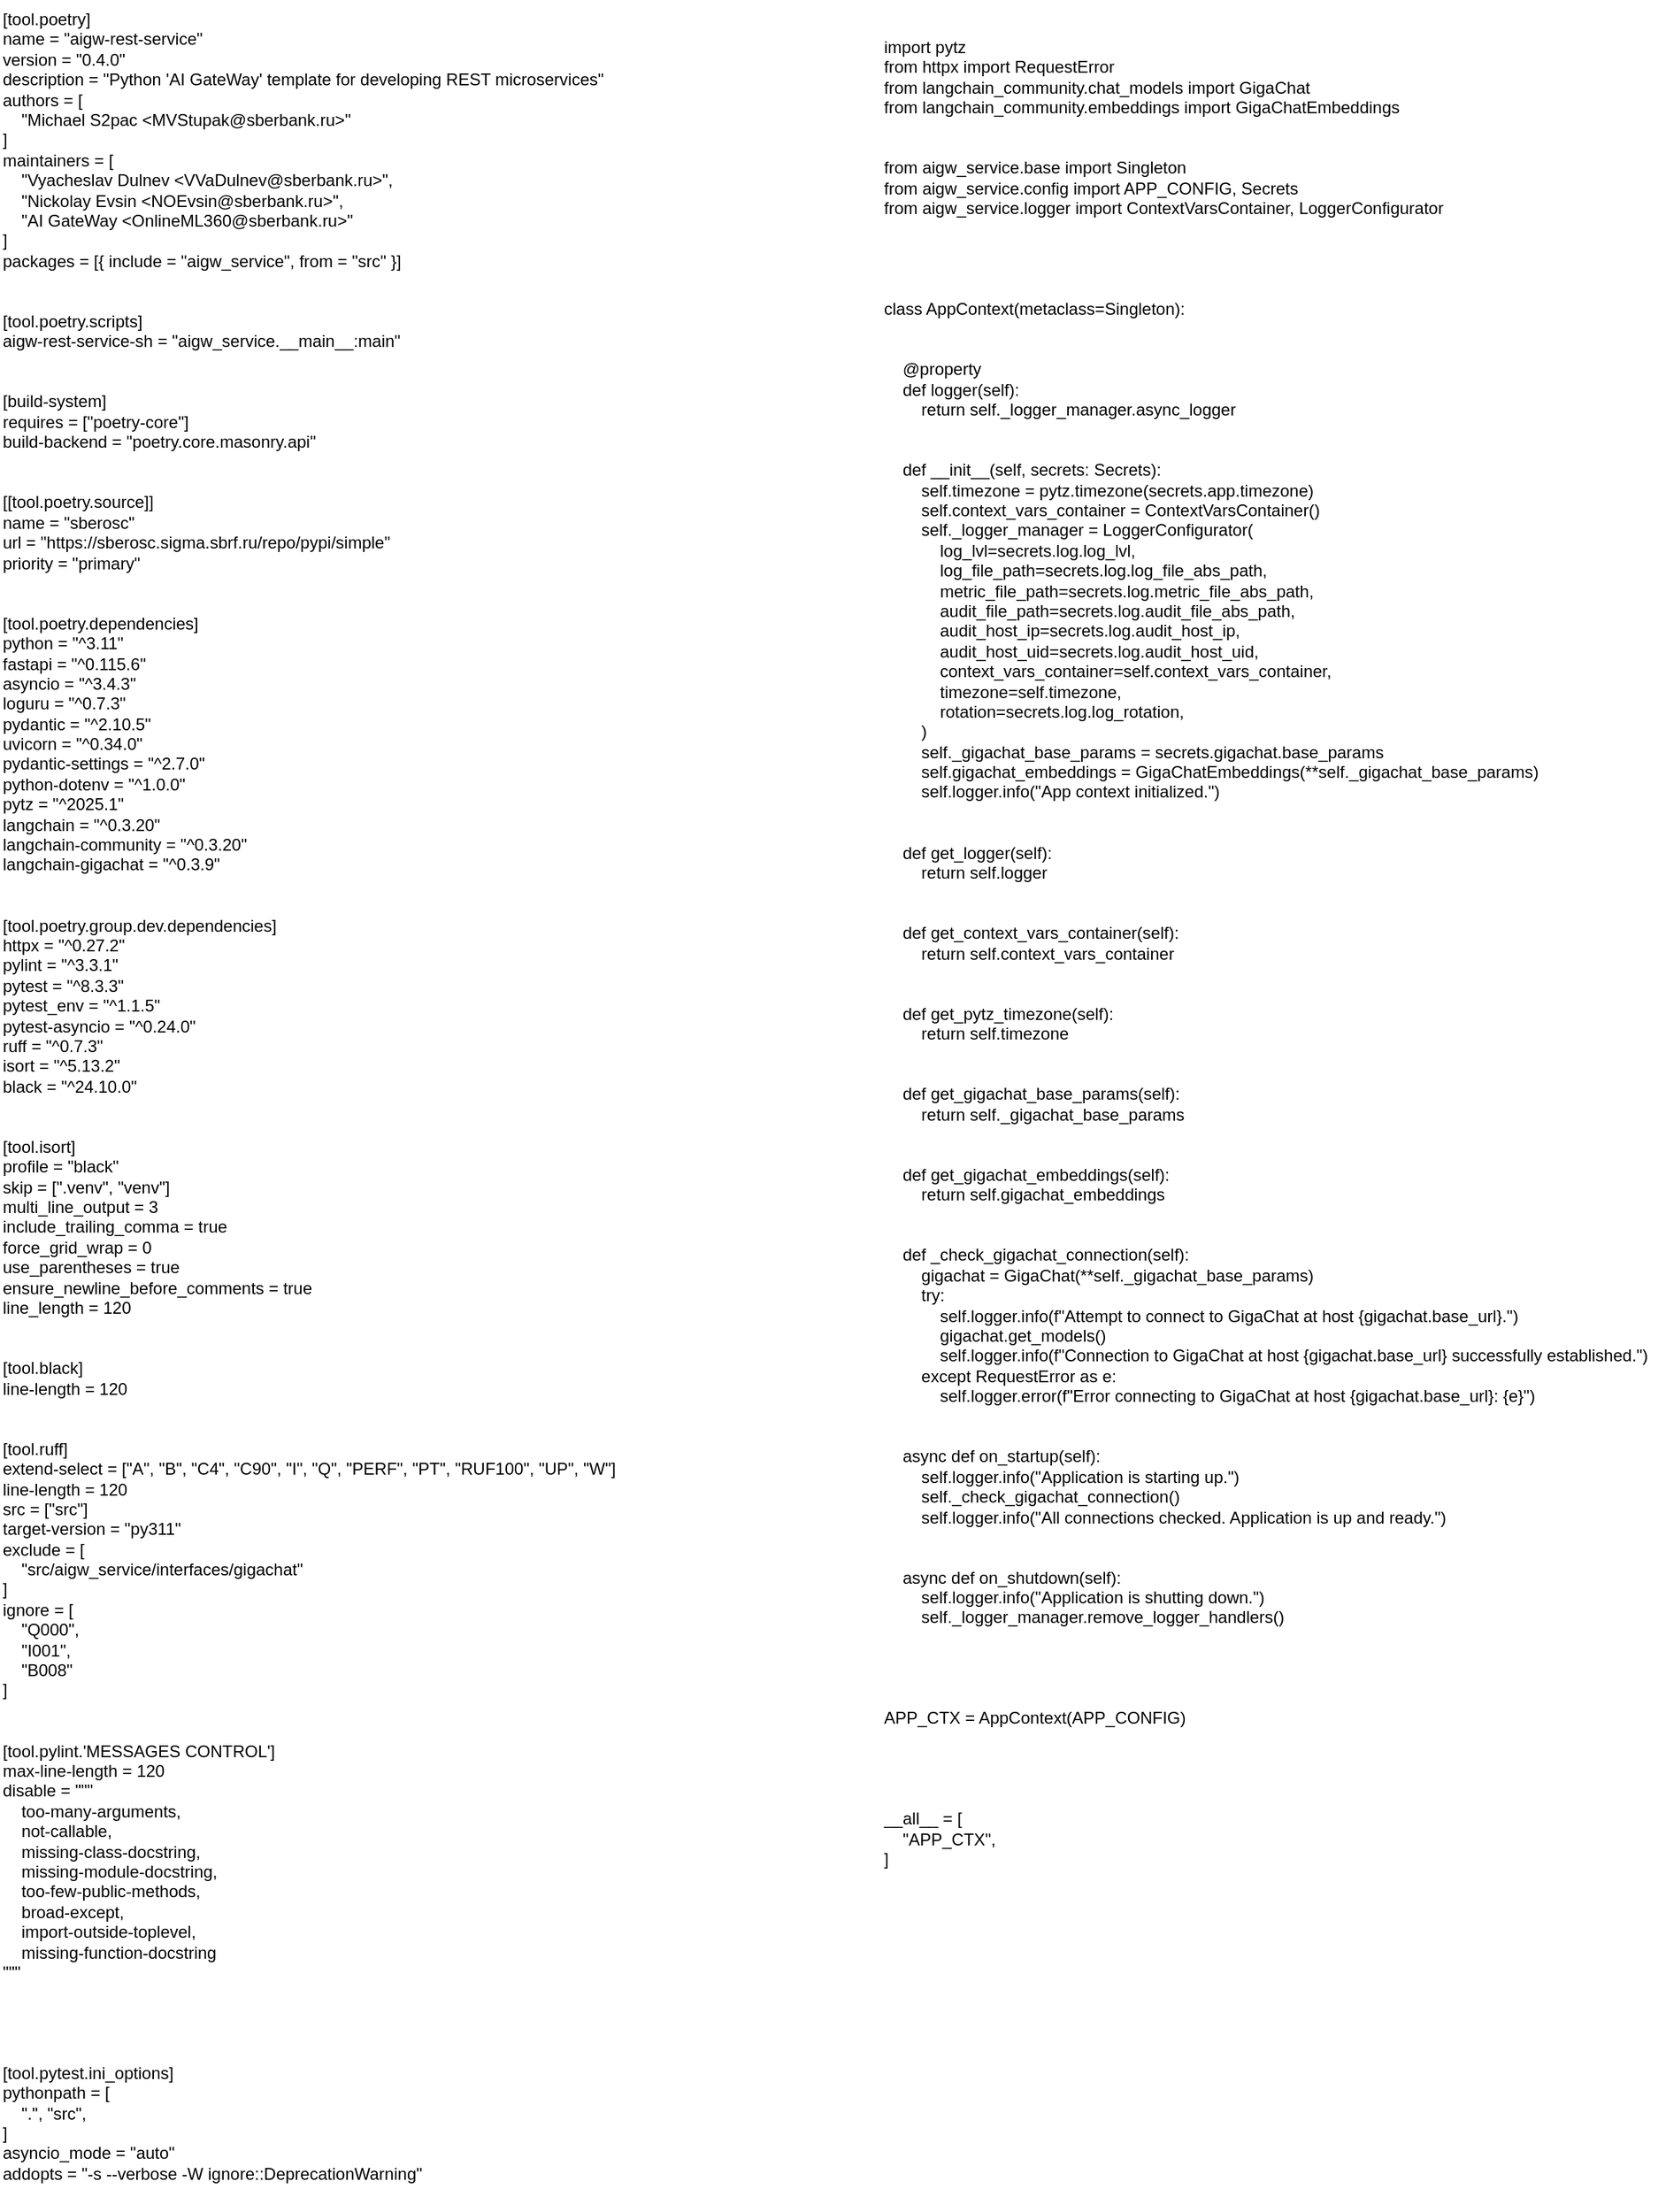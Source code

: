 <mxfile version="27.2.0">
  <diagram name="Страница — 1" id="WULPb32uHRo-QUS4CWuH">
    <mxGraphModel dx="1372" dy="743" grid="1" gridSize="10" guides="1" tooltips="1" connect="1" arrows="1" fold="1" page="1" pageScale="1" pageWidth="3300" pageHeight="4681" math="0" shadow="0">
      <root>
        <mxCell id="0" />
        <mxCell id="1" parent="0" />
        <UserObject label="[tool.poetry]&#xa;name = &quot;aigw-rest-service&quot;&#xa;version = &quot;0.4.0&quot;&#xa;description = &quot;Python &#39;AI GateWay&#39; template for developing REST microservices&quot;&#xa;authors = [&#xa;    &quot;Michael S2pac &lt;MVStupak@sberbank.ru&gt;&quot;&#xa;]&#xa;maintainers = [&#xa;    &quot;Vyacheslav Dulnev &lt;VVaDulnev@sberbank.ru&gt;&quot;,&#xa;    &quot;Nickolay Evsin &lt;NOEvsin@sberbank.ru&gt;&quot;,&#xa;    &quot;AI GateWay &lt;OnlineML360@sberbank.ru&gt;&quot;&#xa;]&#xa;packages = [{ include = &quot;aigw_service&quot;, from = &quot;src&quot; }]&#xa;&#xa;&#xa;[tool.poetry.scripts]&#xa;aigw-rest-service-sh = &quot;aigw_service.__main__:main&quot;&#xa;&#xa;&#xa;[build-system]&#xa;requires = [&quot;poetry-core&quot;]&#xa;build-backend = &quot;poetry.core.masonry.api&quot;&#xa;&#xa;&#xa;[[tool.poetry.source]]&#xa;name = &quot;sberosc&quot;&#xa;url = &quot;https://sberosc.sigma.sbrf.ru/repo/pypi/simple&quot;&#xa;priority = &quot;primary&quot;&#xa;&#xa;&#xa;[tool.poetry.dependencies]&#xa;python = &quot;^3.11&quot;&#xa;fastapi = &quot;^0.115.6&quot;&#xa;asyncio = &quot;^3.4.3&quot;&#xa;loguru = &quot;^0.7.3&quot;&#xa;pydantic = &quot;^2.10.5&quot;&#xa;uvicorn = &quot;^0.34.0&quot;&#xa;pydantic-settings = &quot;^2.7.0&quot;&#xa;python-dotenv = &quot;^1.0.0&quot;&#xa;pytz = &quot;^2025.1&quot;&#xa;langchain = &quot;^0.3.20&quot;&#xa;langchain-community = &quot;^0.3.20&quot;&#xa;langchain-gigachat = &quot;^0.3.9&quot;&#xa;&#xa;&#xa;[tool.poetry.group.dev.dependencies]&#xa;httpx = &quot;^0.27.2&quot;&#xa;pylint = &quot;^3.3.1&quot;&#xa;pytest = &quot;^8.3.3&quot;&#xa;pytest_env = &quot;^1.1.5&quot;&#xa;pytest-asyncio = &quot;^0.24.0&quot;&#xa;ruff = &quot;^0.7.3&quot;&#xa;isort = &quot;^5.13.2&quot;&#xa;black = &quot;^24.10.0&quot;&#xa;&#xa;&#xa;[tool.isort]&#xa;profile = &quot;black&quot;&#xa;skip = [&quot;.venv&quot;, &quot;venv&quot;]&#xa;multi_line_output = 3&#xa;include_trailing_comma = true&#xa;force_grid_wrap = 0&#xa;use_parentheses = true&#xa;ensure_newline_before_comments = true&#xa;line_length = 120&#xa;&#xa;&#xa;[tool.black]&#xa;line-length = 120&#xa;&#xa;&#xa;[tool.ruff]&#xa;extend-select = [&quot;A&quot;, &quot;B&quot;, &quot;C4&quot;, &quot;C90&quot;, &quot;I&quot;, &quot;Q&quot;, &quot;PERF&quot;, &quot;PT&quot;, &quot;RUF100&quot;, &quot;UP&quot;, &quot;W&quot;]&#xa;line-length = 120&#xa;src = [&quot;src&quot;]&#xa;target-version = &quot;py311&quot;&#xa;exclude = [&#xa;    &quot;src/aigw_service/interfaces/gigachat&quot;&#xa;]&#xa;ignore = [&#xa;    &quot;Q000&quot;,&#xa;    &quot;I001&quot;,&#xa;    &quot;B008&quot;&#xa;]&#xa;&#xa;&#xa;[tool.pylint.&#39;MESSAGES CONTROL&#39;]&#xa;max-line-length = 120&#xa;disable = &quot;&quot;&quot;&#xa;    too-many-arguments,&#xa;    not-callable,&#xa;    missing-class-docstring,&#xa;    missing-module-docstring,&#xa;    too-few-public-methods,&#xa;    broad-except,&#xa;    import-outside-toplevel,&#xa;    missing-function-docstring&#xa;&quot;&quot;&quot;&#xa;&#xa;&#xa;&#xa;&#xa;[tool.pytest.ini_options]&#xa;pythonpath = [&#xa;    &quot;.&quot;, &quot;src&quot;,&#xa;]&#xa;asyncio_mode = &quot;auto&quot;&#xa;addopts = &quot;-s --verbose -W ignore::DeprecationWarning&quot;" link="[tool.poetry]&#xa;name = &quot;aigw-rest-service&quot;&#xa;version = &quot;0.4.0&quot;&#xa;description = &quot;Python &#39;AI GateWay&#39; template for developing REST microservices&quot;&#xa;authors = [&#xa;    &quot;Michael S2pac &lt;MVStupak@sberbank.ru&gt;&quot;&#xa;]&#xa;maintainers = [&#xa;    &quot;Vyacheslav Dulnev &lt;VVaDulnev@sberbank.ru&gt;&quot;,&#xa;    &quot;Nickolay Evsin &lt;NOEvsin@sberbank.ru&gt;&quot;,&#xa;    &quot;AI GateWay &lt;OnlineML360@sberbank.ru&gt;&quot;&#xa;]&#xa;packages = [{ include = &quot;aigw_service&quot;, from = &quot;src&quot; }]&#xa;&#xa;&#xa;[tool.poetry.scripts]&#xa;aigw-rest-service-sh = &quot;aigw_service.__main__:main&quot;&#xa;&#xa;&#xa;[build-system]&#xa;requires = [&quot;poetry-core&quot;]&#xa;build-backend = &quot;poetry.core.masonry.api&quot;&#xa;&#xa;&#xa;[[tool.poetry.source]]&#xa;name = &quot;sberosc&quot;&#xa;url = &quot;https://sberosc.sigma.sbrf.ru/repo/pypi/simple&quot;&#xa;priority = &quot;primary&quot;&#xa;&#xa;&#xa;[tool.poetry.dependencies]&#xa;python = &quot;^3.11&quot;&#xa;fastapi = &quot;^0.115.6&quot;&#xa;asyncio = &quot;^3.4.3&quot;&#xa;loguru = &quot;^0.7.3&quot;&#xa;pydantic = &quot;^2.10.5&quot;&#xa;uvicorn = &quot;^0.34.0&quot;&#xa;pydantic-settings = &quot;^2.7.0&quot;&#xa;python-dotenv = &quot;^1.0.0&quot;&#xa;pytz = &quot;^2025.1&quot;&#xa;langchain = &quot;^0.3.20&quot;&#xa;langchain-community = &quot;^0.3.20&quot;&#xa;langchain-gigachat = &quot;^0.3.9&quot;&#xa;&#xa;&#xa;[tool.poetry.group.dev.dependencies]&#xa;httpx = &quot;^0.27.2&quot;&#xa;pylint = &quot;^3.3.1&quot;&#xa;pytest = &quot;^8.3.3&quot;&#xa;pytest_env = &quot;^1.1.5&quot;&#xa;pytest-asyncio = &quot;^0.24.0&quot;&#xa;ruff = &quot;^0.7.3&quot;&#xa;isort = &quot;^5.13.2&quot;&#xa;black = &quot;^24.10.0&quot;&#xa;&#xa;&#xa;[tool.isort]&#xa;profile = &quot;black&quot;&#xa;skip = [&quot;.venv&quot;, &quot;venv&quot;]&#xa;multi_line_output = 3&#xa;include_trailing_comma = true&#xa;force_grid_wrap = 0&#xa;use_parentheses = true&#xa;ensure_newline_before_comments = true&#xa;line_length = 120&#xa;&#xa;&#xa;[tool.black]&#xa;line-length = 120&#xa;&#xa;&#xa;[tool.ruff]&#xa;extend-select = [&quot;A&quot;, &quot;B&quot;, &quot;C4&quot;, &quot;C90&quot;, &quot;I&quot;, &quot;Q&quot;, &quot;PERF&quot;, &quot;PT&quot;, &quot;RUF100&quot;, &quot;UP&quot;, &quot;W&quot;]&#xa;line-length = 120&#xa;src = [&quot;src&quot;]&#xa;target-version = &quot;py311&quot;&#xa;exclude = [&#xa;    &quot;src/aigw_service/interfaces/gigachat&quot;&#xa;]&#xa;ignore = [&#xa;    &quot;Q000&quot;,&#xa;    &quot;I001&quot;,&#xa;    &quot;B008&quot;&#xa;]&#xa;&#xa;&#xa;[tool.pylint.&#39;MESSAGES CONTROL&#39;]&#xa;max-line-length = 120&#xa;disable = &quot;&quot;&quot;&#xa;    too-many-arguments,&#xa;    not-callable,&#xa;    missing-class-docstring,&#xa;    missing-module-docstring,&#xa;    too-few-public-methods,&#xa;    broad-except,&#xa;    import-outside-toplevel,&#xa;    missing-function-docstring&#xa;&quot;&quot;&quot;&#xa;&#xa;&#xa;&#xa;&#xa;[tool.pytest.ini_options]&#xa;pythonpath = [&#xa;    &quot;.&quot;, &quot;src&quot;,&#xa;]&#xa;asyncio_mode = &quot;auto&quot;&#xa;addopts = &quot;-s --verbose -W ignore::DeprecationWarning&quot;" id="SYt-TXJ_Hw24SwqiqHZK-4">
          <mxCell style="text;whiteSpace=wrap;" vertex="1" parent="1">
            <mxGeometry x="40" y="30" width="470" height="1580" as="geometry" />
          </mxCell>
        </UserObject>
        <UserObject label="import pytz&#xa;from httpx import RequestError&#xa;from langchain_community.chat_models import GigaChat&#xa;from langchain_community.embeddings import GigaChatEmbeddings&#xa;&#xa;&#xa;from aigw_service.base import Singleton&#xa;from aigw_service.config import APP_CONFIG, Secrets&#xa;from aigw_service.logger import ContextVarsContainer, LoggerConfigurator&#xa;&#xa;&#xa;&#xa;&#xa;class AppContext(metaclass=Singleton):&#xa;&#xa;&#xa;    @property&#xa;    def logger(self):&#xa;        return self._logger_manager.async_logger&#xa;&#xa;&#xa;    def __init__(self, secrets: Secrets):&#xa;        self.timezone = pytz.timezone(secrets.app.timezone)&#xa;        self.context_vars_container = ContextVarsContainer()&#xa;        self._logger_manager = LoggerConfigurator(&#xa;            log_lvl=secrets.log.log_lvl,&#xa;            log_file_path=secrets.log.log_file_abs_path,&#xa;            metric_file_path=secrets.log.metric_file_abs_path,&#xa;            audit_file_path=secrets.log.audit_file_abs_path,&#xa;            audit_host_ip=secrets.log.audit_host_ip,&#xa;            audit_host_uid=secrets.log.audit_host_uid,&#xa;            context_vars_container=self.context_vars_container,&#xa;            timezone=self.timezone,&#xa;            rotation=secrets.log.log_rotation,&#xa;        )&#xa;        self._gigachat_base_params = secrets.gigachat.base_params&#xa;        self.gigachat_embeddings = GigaChatEmbeddings(**self._gigachat_base_params)&#xa;        self.logger.info(&quot;App context initialized.&quot;)&#xa;&#xa;&#xa;    def get_logger(self):&#xa;        return self.logger&#xa;&#xa;&#xa;    def get_context_vars_container(self):&#xa;        return self.context_vars_container&#xa;&#xa;&#xa;    def get_pytz_timezone(self):&#xa;        return self.timezone&#xa;&#xa;&#xa;    def get_gigachat_base_params(self):&#xa;        return self._gigachat_base_params&#xa;&#xa;&#xa;    def get_gigachat_embeddings(self):&#xa;        return self.gigachat_embeddings&#xa;&#xa;&#xa;    def _check_gigachat_connection(self):&#xa;        gigachat = GigaChat(**self._gigachat_base_params)&#xa;        try:&#xa;            self.logger.info(f&quot;Attempt to connect to GigaChat at host {gigachat.base_url}.&quot;)&#xa;            gigachat.get_models()&#xa;            self.logger.info(f&quot;Connection to GigaChat at host {gigachat.base_url} successfully established.&quot;)&#xa;        except RequestError as e:&#xa;            self.logger.error(f&quot;Error connecting to GigaChat at host {gigachat.base_url}: {e}&quot;)&#xa;&#xa;&#xa;    async def on_startup(self):&#xa;        self.logger.info(&quot;Application is starting up.&quot;)&#xa;        self._check_gigachat_connection()&#xa;        self.logger.info(&quot;All connections checked. Application is up and ready.&quot;)&#xa;&#xa;&#xa;    async def on_shutdown(self):&#xa;        self.logger.info(&quot;Application is shutting down.&quot;)&#xa;        self._logger_manager.remove_logger_handlers()&#xa;&#xa;&#xa;&#xa;&#xa;APP_CTX = AppContext(APP_CONFIG)&#xa;&#xa;&#xa;&#xa;&#xa;__all__ = [&#xa;    &quot;APP_CTX&quot;,&#xa;]" link="import pytz&#xa;from httpx import RequestError&#xa;from langchain_community.chat_models import GigaChat&#xa;from langchain_community.embeddings import GigaChatEmbeddings&#xa;&#xa;&#xa;from aigw_service.base import Singleton&#xa;from aigw_service.config import APP_CONFIG, Secrets&#xa;from aigw_service.logger import ContextVarsContainer, LoggerConfigurator&#xa;&#xa;&#xa;&#xa;&#xa;class AppContext(metaclass=Singleton):&#xa;&#xa;&#xa;    @property&#xa;    def logger(self):&#xa;        return self._logger_manager.async_logger&#xa;&#xa;&#xa;    def __init__(self, secrets: Secrets):&#xa;        self.timezone = pytz.timezone(secrets.app.timezone)&#xa;        self.context_vars_container = ContextVarsContainer()&#xa;        self._logger_manager = LoggerConfigurator(&#xa;            log_lvl=secrets.log.log_lvl,&#xa;            log_file_path=secrets.log.log_file_abs_path,&#xa;            metric_file_path=secrets.log.metric_file_abs_path,&#xa;            audit_file_path=secrets.log.audit_file_abs_path,&#xa;            audit_host_ip=secrets.log.audit_host_ip,&#xa;            audit_host_uid=secrets.log.audit_host_uid,&#xa;            context_vars_container=self.context_vars_container,&#xa;            timezone=self.timezone,&#xa;            rotation=secrets.log.log_rotation,&#xa;        )&#xa;        self._gigachat_base_params = secrets.gigachat.base_params&#xa;        self.gigachat_embeddings = GigaChatEmbeddings(**self._gigachat_base_params)&#xa;        self.logger.info(&quot;App context initialized.&quot;)&#xa;&#xa;&#xa;    def get_logger(self):&#xa;        return self.logger&#xa;&#xa;&#xa;    def get_context_vars_container(self):&#xa;        return self.context_vars_container&#xa;&#xa;&#xa;    def get_pytz_timezone(self):&#xa;        return self.timezone&#xa;&#xa;&#xa;    def get_gigachat_base_params(self):&#xa;        return self._gigachat_base_params&#xa;&#xa;&#xa;    def get_gigachat_embeddings(self):&#xa;        return self.gigachat_embeddings&#xa;&#xa;&#xa;    def _check_gigachat_connection(self):&#xa;        gigachat = GigaChat(**self._gigachat_base_params)&#xa;        try:&#xa;            self.logger.info(f&quot;Attempt to connect to GigaChat at host {gigachat.base_url}.&quot;)&#xa;            gigachat.get_models()&#xa;            self.logger.info(f&quot;Connection to GigaChat at host {gigachat.base_url} successfully established.&quot;)&#xa;        except RequestError as e:&#xa;            self.logger.error(f&quot;Error connecting to GigaChat at host {gigachat.base_url}: {e}&quot;)&#xa;&#xa;&#xa;    async def on_startup(self):&#xa;        self.logger.info(&quot;Application is starting up.&quot;)&#xa;        self._check_gigachat_connection()&#xa;        self.logger.info(&quot;All connections checked. Application is up and ready.&quot;)&#xa;&#xa;&#xa;    async def on_shutdown(self):&#xa;        self.logger.info(&quot;Application is shutting down.&quot;)&#xa;        self._logger_manager.remove_logger_handlers()&#xa;&#xa;&#xa;&#xa;&#xa;APP_CTX = AppContext(APP_CONFIG)&#xa;&#xa;&#xa;&#xa;&#xa;__all__ = [&#xa;    &quot;APP_CTX&quot;,&#xa;]" id="SYt-TXJ_Hw24SwqiqHZK-5">
          <mxCell style="text;whiteSpace=wrap;" vertex="1" parent="1">
            <mxGeometry x="670" y="50" width="560" height="1350" as="geometry" />
          </mxCell>
        </UserObject>
      </root>
    </mxGraphModel>
  </diagram>
</mxfile>
